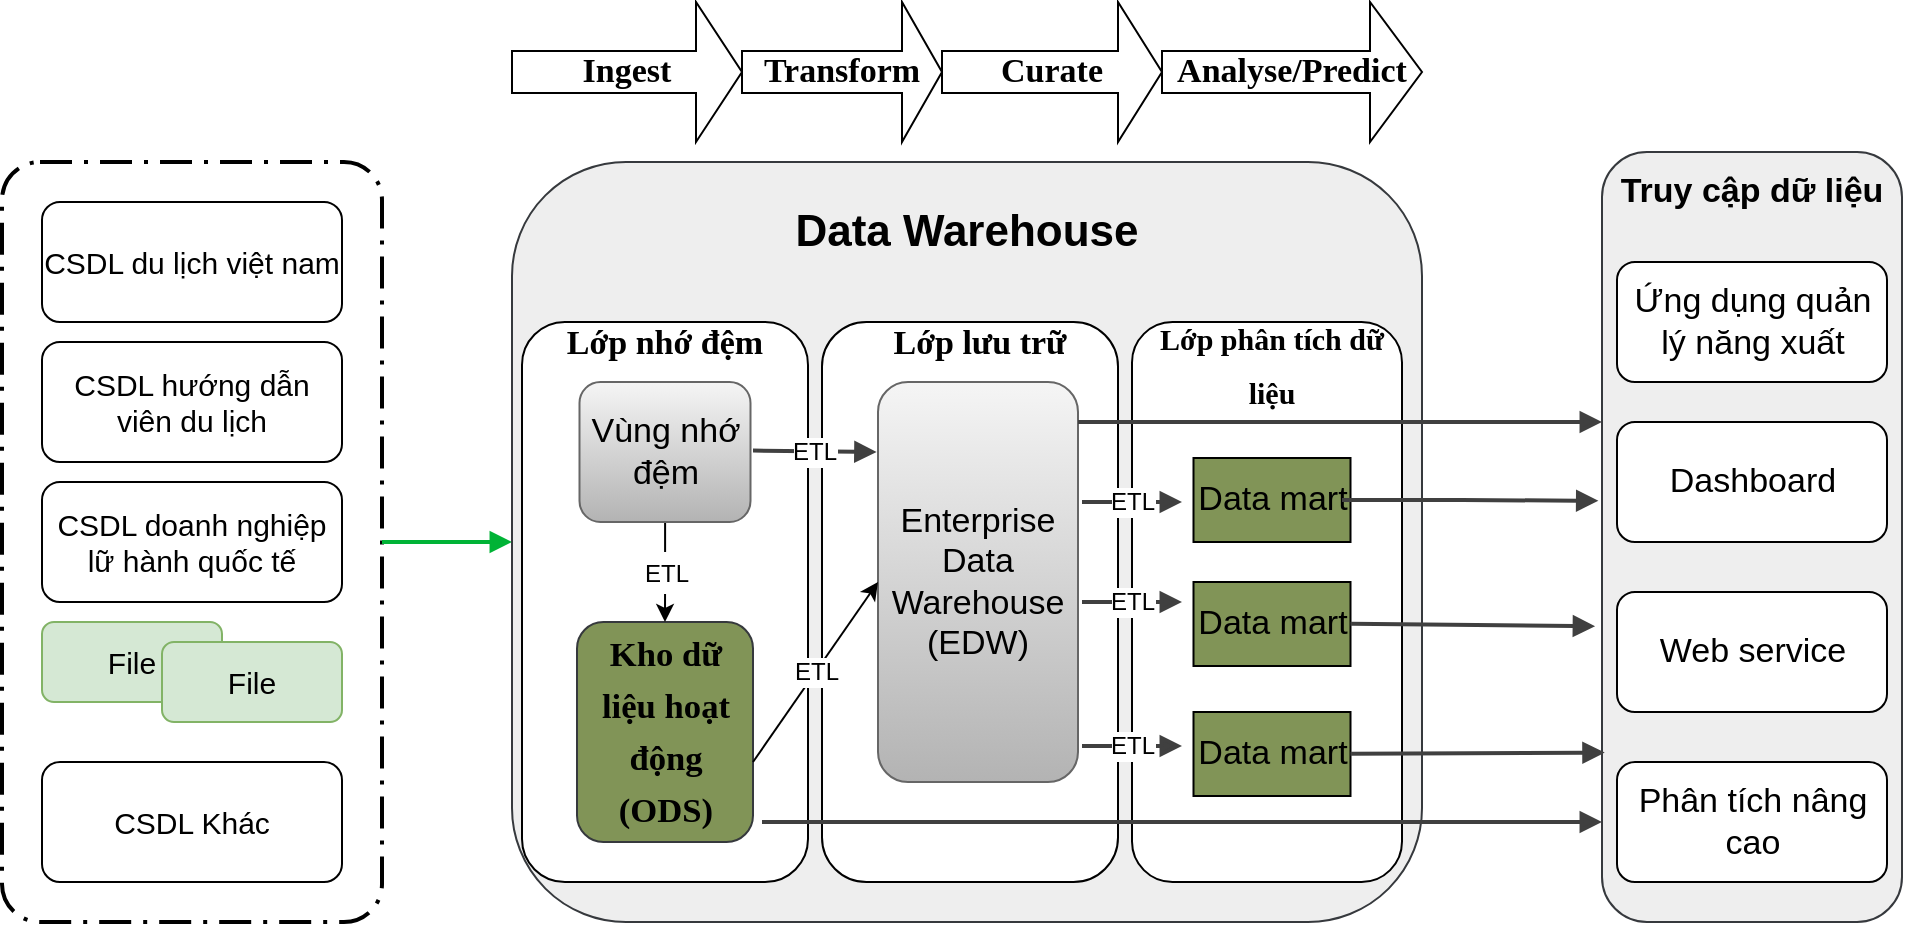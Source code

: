 <mxfile version="18.2.0" type="github">
  <diagram id="1Qcaf6288ehqlXWWsb9V" name="Page-1">
    <mxGraphModel dx="1379" dy="853" grid="1" gridSize="10" guides="1" tooltips="1" connect="1" arrows="1" fold="1" page="1" pageScale="1" pageWidth="850" pageHeight="1100" math="0" shadow="0">
      <root>
        <mxCell id="0" />
        <mxCell id="1" parent="0" />
        <mxCell id="yMdNidDc4UPwe0UghGcY-1" value="" style="points=[[0.25,0,0],[0.5,0,0],[0.75,0,0],[1,0.25,0],[1,0.5,0],[1,0.75,0],[0.75,1,0],[0.5,1,0],[0.25,1,0],[0,0.75,0],[0,0.5,0],[0,0.25,0]];rounded=1;arcSize=10;dashed=1;strokeColor=#000000;fillColor=none;gradientColor=none;dashPattern=8 3 1 3;strokeWidth=2;fontStyle=1;fontSize=20;" parent="1" vertex="1">
          <mxGeometry x="40" y="120" width="190" height="380" as="geometry" />
        </mxCell>
        <mxCell id="yMdNidDc4UPwe0UghGcY-2" value="" style="edgeStyle=none;rounded=0;html=1;jettySize=auto;orthogonalLoop=1;strokeColor=#00B336;strokeWidth=2;fontColor=#000000;jumpStyle=none;endArrow=block;endFill=1;startArrow=none;" parent="1" source="yMdNidDc4UPwe0UghGcY-1" edge="1">
          <mxGeometry width="100" relative="1" as="geometry">
            <mxPoint x="230" y="310" as="sourcePoint" />
            <mxPoint x="295" y="310" as="targetPoint" />
          </mxGeometry>
        </mxCell>
        <mxCell id="yMdNidDc4UPwe0UghGcY-3" value="" style="rounded=1;whiteSpace=wrap;html=1;fillColor=#eeeeee;strokeColor=#36393d;" parent="1" vertex="1">
          <mxGeometry x="295" y="120" width="455" height="380" as="geometry" />
        </mxCell>
        <mxCell id="yMdNidDc4UPwe0UghGcY-4" value="&lt;font style=&quot;font-size: 22px&quot;&gt;&lt;b&gt;Data Warehouse&lt;/b&gt;&lt;/font&gt;" style="text;html=1;strokeColor=none;fillColor=none;align=center;verticalAlign=middle;whiteSpace=wrap;rounded=0;" parent="1" vertex="1">
          <mxGeometry x="315" y="140" width="415" height="30" as="geometry" />
        </mxCell>
        <mxCell id="yMdNidDc4UPwe0UghGcY-5" value="" style="rounded=1;whiteSpace=wrap;html=1;fontSize=22;" parent="1" vertex="1">
          <mxGeometry x="300" y="200" width="143" height="280" as="geometry" />
        </mxCell>
        <mxCell id="yMdNidDc4UPwe0UghGcY-6" value="&lt;font size=&quot;1&quot; face=&quot;Times New Roman&quot;&gt;&lt;b style=&quot;font-size: 17px;&quot;&gt;Lớp nhớ đệm&lt;/b&gt;&lt;/font&gt;" style="text;html=1;strokeColor=none;fillColor=none;align=center;verticalAlign=middle;whiteSpace=wrap;rounded=0;fontSize=22;" parent="1" vertex="1">
          <mxGeometry x="320" y="200" width="103" height="18" as="geometry" />
        </mxCell>
        <mxCell id="yMdNidDc4UPwe0UghGcY-7" value="&lt;span style=&quot;font-size: 13pt; line-height: 150%; font-family: &amp;quot;Times New Roman&amp;quot;, serif;&quot;&gt;&lt;b&gt;Kho dữ liệu hoạt động (ODS)&lt;/b&gt;&lt;/span&gt;" style="rounded=1;whiteSpace=wrap;html=1;fontFamily=Times New Roman;fontSize=14;fillColor=#819457;strokeColor=#36393d;" parent="1" vertex="1">
          <mxGeometry x="327.5" y="350" width="88" height="110" as="geometry" />
        </mxCell>
        <mxCell id="yMdNidDc4UPwe0UghGcY-8" value="" style="rounded=1;whiteSpace=wrap;html=1;fontSize=22;" parent="1" vertex="1">
          <mxGeometry x="450" y="200" width="148" height="280" as="geometry" />
        </mxCell>
        <mxCell id="yMdNidDc4UPwe0UghGcY-9" value="&lt;font size=&quot;1&quot; face=&quot;Times New Roman&quot;&gt;&lt;b style=&quot;font-size: 17px;&quot;&gt;Lớp lưu trữ&lt;/b&gt;&lt;/font&gt;" style="text;html=1;strokeColor=none;fillColor=none;align=center;verticalAlign=middle;whiteSpace=wrap;rounded=0;fontSize=22;" parent="1" vertex="1">
          <mxGeometry x="480" y="194" width="98" height="30" as="geometry" />
        </mxCell>
        <mxCell id="yMdNidDc4UPwe0UghGcY-10" value="" style="rounded=1;whiteSpace=wrap;html=1;fontSize=22;" parent="1" vertex="1">
          <mxGeometry x="605" y="200" width="135" height="280" as="geometry" />
        </mxCell>
        <mxCell id="yMdNidDc4UPwe0UghGcY-11" value="&lt;font size=&quot;1&quot; face=&quot;Times New Roman&quot;&gt;&lt;b style=&quot;font-size: 15px;&quot;&gt;Lớp phân tích dữ liệu&lt;/b&gt;&lt;/font&gt;" style="text;html=1;strokeColor=none;fillColor=none;align=center;verticalAlign=middle;whiteSpace=wrap;rounded=0;fontSize=22;" parent="1" vertex="1">
          <mxGeometry x="610" y="210" width="130" height="20" as="geometry" />
        </mxCell>
        <mxCell id="yMdNidDc4UPwe0UghGcY-12" value="&lt;b&gt;&lt;font style=&quot;font-size: 17px;&quot;&gt;Ingest&lt;/font&gt;&lt;/b&gt;" style="shape=singleArrow;whiteSpace=wrap;html=1;fontFamily=Times New Roman;fontSize=14;" parent="1" vertex="1">
          <mxGeometry x="295" y="40" width="115" height="70" as="geometry" />
        </mxCell>
        <mxCell id="yMdNidDc4UPwe0UghGcY-13" value="&lt;b&gt;&lt;font style=&quot;font-size: 17px;&quot;&gt;Transform&lt;/font&gt;&lt;/b&gt;" style="shape=singleArrow;whiteSpace=wrap;html=1;fontFamily=Times New Roman;fontSize=14;" parent="1" vertex="1">
          <mxGeometry x="410" y="40" width="100" height="70" as="geometry" />
        </mxCell>
        <mxCell id="yMdNidDc4UPwe0UghGcY-14" value="&lt;b&gt;&lt;font style=&quot;font-size: 17px;&quot;&gt;Curate&lt;/font&gt;&lt;/b&gt;" style="shape=singleArrow;whiteSpace=wrap;html=1;fontFamily=Times New Roman;fontSize=14;" parent="1" vertex="1">
          <mxGeometry x="510" y="40" width="110" height="70" as="geometry" />
        </mxCell>
        <mxCell id="yMdNidDc4UPwe0UghGcY-15" value="&lt;b&gt;&lt;font style=&quot;font-size: 17px;&quot;&gt;Analyse/Predict&lt;/font&gt;&lt;/b&gt;" style="shape=singleArrow;whiteSpace=wrap;html=1;fontFamily=Times New Roman;fontSize=14;" parent="1" vertex="1">
          <mxGeometry x="620" y="40" width="130" height="70" as="geometry" />
        </mxCell>
        <mxCell id="yMdNidDc4UPwe0UghGcY-16" value="&lt;font style=&quot;font-size: 12px;&quot;&gt;ETL&lt;/font&gt;" style="edgeStyle=orthogonalEdgeStyle;rounded=0;orthogonalLoop=1;jettySize=auto;html=1;entryX=0.5;entryY=0;entryDx=0;entryDy=0;fontSize=17;" parent="1" source="yMdNidDc4UPwe0UghGcY-17" target="yMdNidDc4UPwe0UghGcY-7" edge="1">
          <mxGeometry relative="1" as="geometry" />
        </mxCell>
        <mxCell id="yMdNidDc4UPwe0UghGcY-17" value="Vùng nhớ đệm" style="rounded=1;whiteSpace=wrap;html=1;fontSize=17;fillColor=#f5f5f5;gradientColor=#b3b3b3;strokeColor=#666666;" parent="1" vertex="1">
          <mxGeometry x="328.75" y="230" width="85.5" height="70" as="geometry" />
        </mxCell>
        <mxCell id="yMdNidDc4UPwe0UghGcY-18" value="Enterprise Data Warehouse (EDW)" style="rounded=1;whiteSpace=wrap;html=1;fontSize=17;fillColor=#f5f5f5;gradientColor=#b3b3b3;strokeColor=#666666;" parent="1" vertex="1">
          <mxGeometry x="478" y="230" width="100" height="200" as="geometry" />
        </mxCell>
        <mxCell id="yMdNidDc4UPwe0UghGcY-19" value="" style="rounded=1;whiteSpace=wrap;html=1;fontSize=17;fillColor=#eeeeee;strokeColor=#36393d;" parent="1" vertex="1">
          <mxGeometry x="840" y="115" width="150" height="385" as="geometry" />
        </mxCell>
        <mxCell id="yMdNidDc4UPwe0UghGcY-20" value="&lt;b&gt;Truy cập dữ liệu&lt;/b&gt;" style="text;html=1;strokeColor=none;fillColor=none;align=center;verticalAlign=middle;whiteSpace=wrap;rounded=0;fontSize=17;" parent="1" vertex="1">
          <mxGeometry x="845" y="120" width="140" height="30" as="geometry" />
        </mxCell>
        <mxCell id="yMdNidDc4UPwe0UghGcY-21" value="Ứng dụng quản lý năng xuất" style="rounded=1;whiteSpace=wrap;html=1;fontSize=17;" parent="1" vertex="1">
          <mxGeometry x="847.5" y="170" width="135" height="60" as="geometry" />
        </mxCell>
        <mxCell id="yMdNidDc4UPwe0UghGcY-22" value="Dashboard" style="rounded=1;whiteSpace=wrap;html=1;fontSize=17;" parent="1" vertex="1">
          <mxGeometry x="847.5" y="250" width="135" height="60" as="geometry" />
        </mxCell>
        <mxCell id="yMdNidDc4UPwe0UghGcY-23" value="Web service" style="rounded=1;whiteSpace=wrap;html=1;fontSize=17;" parent="1" vertex="1">
          <mxGeometry x="847.5" y="335" width="135" height="60" as="geometry" />
        </mxCell>
        <mxCell id="yMdNidDc4UPwe0UghGcY-24" value="Phân tích nâng cao" style="rounded=1;whiteSpace=wrap;html=1;fontSize=17;" parent="1" vertex="1">
          <mxGeometry x="847.5" y="420" width="135" height="60" as="geometry" />
        </mxCell>
        <mxCell id="yMdNidDc4UPwe0UghGcY-25" value="ETL" style="endArrow=classic;html=1;rounded=0;fontSize=12;entryX=0;entryY=0.5;entryDx=0;entryDy=0;" parent="1" target="yMdNidDc4UPwe0UghGcY-18" edge="1">
          <mxGeometry width="50" height="50" relative="1" as="geometry">
            <mxPoint x="415.5" y="420" as="sourcePoint" />
            <mxPoint x="465.5" y="370" as="targetPoint" />
          </mxGeometry>
        </mxCell>
        <mxCell id="yMdNidDc4UPwe0UghGcY-26" value="" style="edgeStyle=none;rounded=0;html=1;jettySize=auto;orthogonalLoop=1;strokeColor=#404040;strokeWidth=2;fontColor=#000000;jumpStyle=none;endArrow=block;endFill=1;startArrow=none;fontSize=17;" parent="1" edge="1">
          <mxGeometry width="100" relative="1" as="geometry">
            <mxPoint x="420" y="450" as="sourcePoint" />
            <mxPoint x="840" y="450" as="targetPoint" />
          </mxGeometry>
        </mxCell>
        <mxCell id="yMdNidDc4UPwe0UghGcY-27" value="Data mart" style="rounded=0;whiteSpace=wrap;html=1;fontSize=17;fillColor=#819457;" parent="1" vertex="1">
          <mxGeometry x="635.75" y="268" width="78.5" height="42" as="geometry" />
        </mxCell>
        <mxCell id="yMdNidDc4UPwe0UghGcY-28" value="Data mart" style="rounded=0;whiteSpace=wrap;html=1;fontSize=17;fillColor=#819457;" parent="1" vertex="1">
          <mxGeometry x="635.75" y="330" width="78.5" height="42" as="geometry" />
        </mxCell>
        <mxCell id="yMdNidDc4UPwe0UghGcY-29" value="Data mart" style="rounded=0;whiteSpace=wrap;html=1;fontSize=17;fillColor=#819457;" parent="1" vertex="1">
          <mxGeometry x="635.75" y="395" width="78.5" height="42" as="geometry" />
        </mxCell>
        <mxCell id="yMdNidDc4UPwe0UghGcY-30" value="ETL" style="edgeStyle=none;rounded=0;html=1;jettySize=auto;orthogonalLoop=1;strokeColor=#404040;strokeWidth=2;fontColor=#000000;jumpStyle=none;endArrow=block;endFill=1;startArrow=none;fontSize=12;" parent="1" edge="1">
          <mxGeometry width="100" relative="1" as="geometry">
            <mxPoint x="580" y="290" as="sourcePoint" />
            <mxPoint x="630" y="290" as="targetPoint" />
          </mxGeometry>
        </mxCell>
        <mxCell id="yMdNidDc4UPwe0UghGcY-31" value="ETL" style="edgeStyle=none;rounded=0;html=1;jettySize=auto;orthogonalLoop=1;strokeColor=#404040;strokeWidth=2;fontColor=#000000;jumpStyle=none;endArrow=block;endFill=1;startArrow=none;fontSize=12;" parent="1" edge="1">
          <mxGeometry width="100" relative="1" as="geometry">
            <mxPoint x="580" y="340" as="sourcePoint" />
            <mxPoint x="630" y="340" as="targetPoint" />
          </mxGeometry>
        </mxCell>
        <mxCell id="yMdNidDc4UPwe0UghGcY-32" value="ETL" style="edgeStyle=none;rounded=0;html=1;jettySize=auto;orthogonalLoop=1;strokeColor=#404040;strokeWidth=2;fontColor=#000000;jumpStyle=none;endArrow=block;endFill=1;startArrow=none;fontSize=12;" parent="1" edge="1">
          <mxGeometry width="100" relative="1" as="geometry">
            <mxPoint x="580" y="412" as="sourcePoint" />
            <mxPoint x="630" y="412" as="targetPoint" />
          </mxGeometry>
        </mxCell>
        <mxCell id="yMdNidDc4UPwe0UghGcY-33" value="ETL" style="edgeStyle=none;rounded=0;html=1;jettySize=auto;orthogonalLoop=1;strokeColor=#404040;strokeWidth=2;fontColor=#000000;jumpStyle=none;endArrow=block;endFill=1;startArrow=none;fontSize=12;entryX=-0.007;entryY=0.175;entryDx=0;entryDy=0;entryPerimeter=0;" parent="1" target="yMdNidDc4UPwe0UghGcY-18" edge="1">
          <mxGeometry width="100" relative="1" as="geometry">
            <mxPoint x="415.5" y="264.29" as="sourcePoint" />
            <mxPoint x="470" y="264" as="targetPoint" />
          </mxGeometry>
        </mxCell>
        <mxCell id="yMdNidDc4UPwe0UghGcY-34" value="" style="edgeStyle=none;rounded=0;html=1;jettySize=auto;orthogonalLoop=1;strokeColor=#404040;strokeWidth=2;fontColor=#000000;jumpStyle=none;endArrow=block;endFill=1;startArrow=none;fontSize=17;" parent="1" edge="1">
          <mxGeometry width="100" relative="1" as="geometry">
            <mxPoint x="578" y="250" as="sourcePoint" />
            <mxPoint x="840" y="250" as="targetPoint" />
          </mxGeometry>
        </mxCell>
        <mxCell id="yMdNidDc4UPwe0UghGcY-35" value="" style="edgeStyle=none;rounded=0;html=1;entryX=-0.012;entryY=0.453;jettySize=auto;orthogonalLoop=1;strokeColor=#404040;strokeWidth=2;fontColor=#000000;jumpStyle=none;endArrow=block;endFill=1;startArrow=none;fontSize=17;entryDx=0;entryDy=0;entryPerimeter=0;" parent="1" target="yMdNidDc4UPwe0UghGcY-19" edge="1">
          <mxGeometry width="100" relative="1" as="geometry">
            <mxPoint x="710" y="289" as="sourcePoint" />
            <mxPoint x="820" y="290" as="targetPoint" />
            <Array as="points">
              <mxPoint x="740" y="289" />
              <mxPoint x="770" y="289" />
            </Array>
          </mxGeometry>
        </mxCell>
        <mxCell id="yMdNidDc4UPwe0UghGcY-36" value="" style="edgeStyle=none;rounded=0;html=1;entryX=-0.023;entryY=0.616;jettySize=auto;orthogonalLoop=1;strokeColor=#404040;strokeWidth=2;fontColor=#000000;jumpStyle=none;endArrow=block;endFill=1;startArrow=none;fontSize=17;entryDx=0;entryDy=0;entryPerimeter=0;" parent="1" target="yMdNidDc4UPwe0UghGcY-19" edge="1">
          <mxGeometry width="100" relative="1" as="geometry">
            <mxPoint x="714.25" y="350.88" as="sourcePoint" />
            <mxPoint x="832.45" y="350.285" as="targetPoint" />
          </mxGeometry>
        </mxCell>
        <mxCell id="yMdNidDc4UPwe0UghGcY-37" value="" style="edgeStyle=none;rounded=0;html=1;entryX=0.009;entryY=0.78;jettySize=auto;orthogonalLoop=1;strokeColor=#404040;strokeWidth=2;fontColor=#000000;jumpStyle=none;endArrow=block;endFill=1;startArrow=none;fontSize=17;entryDx=0;entryDy=0;entryPerimeter=0;" parent="1" target="yMdNidDc4UPwe0UghGcY-19" edge="1">
          <mxGeometry width="100" relative="1" as="geometry">
            <mxPoint x="714.25" y="415.88" as="sourcePoint" />
            <mxPoint x="832.45" y="415.285" as="targetPoint" />
          </mxGeometry>
        </mxCell>
        <mxCell id="Q7ZKkyx1FFSHODyDmSPV-1" value="&lt;font style=&quot;font-size: 15px;&quot;&gt;CSDL du lịch việt nam&lt;/font&gt;" style="rounded=1;whiteSpace=wrap;html=1;" vertex="1" parent="1">
          <mxGeometry x="60" y="140" width="150" height="60" as="geometry" />
        </mxCell>
        <mxCell id="Q7ZKkyx1FFSHODyDmSPV-2" value="&lt;font style=&quot;font-size: 15px;&quot;&gt;CSDL hướng dẫn viên du lịch&lt;/font&gt;" style="rounded=1;whiteSpace=wrap;html=1;" vertex="1" parent="1">
          <mxGeometry x="60" y="210" width="150" height="60" as="geometry" />
        </mxCell>
        <mxCell id="Q7ZKkyx1FFSHODyDmSPV-3" value="&lt;font style=&quot;font-size: 15px;&quot;&gt;CSDL doanh nghiệp lữ hành quốc tế&lt;/font&gt;" style="rounded=1;whiteSpace=wrap;html=1;" vertex="1" parent="1">
          <mxGeometry x="60" y="280" width="150" height="60" as="geometry" />
        </mxCell>
        <mxCell id="Q7ZKkyx1FFSHODyDmSPV-4" value="&lt;font style=&quot;font-size: 15px;&quot;&gt;File&lt;/font&gt;" style="rounded=1;whiteSpace=wrap;html=1;fillColor=#d5e8d4;strokeColor=#82b366;" vertex="1" parent="1">
          <mxGeometry x="60" y="350" width="90" height="40" as="geometry" />
        </mxCell>
        <mxCell id="Q7ZKkyx1FFSHODyDmSPV-5" value="&lt;font style=&quot;font-size: 15px;&quot;&gt;CSDL Khác&lt;/font&gt;" style="rounded=1;whiteSpace=wrap;html=1;" vertex="1" parent="1">
          <mxGeometry x="60" y="420" width="150" height="60" as="geometry" />
        </mxCell>
        <mxCell id="Q7ZKkyx1FFSHODyDmSPV-6" value="&lt;font style=&quot;font-size: 15px;&quot;&gt;File&lt;/font&gt;" style="rounded=1;whiteSpace=wrap;html=1;fillColor=#d5e8d4;strokeColor=#82b366;" vertex="1" parent="1">
          <mxGeometry x="120" y="360" width="90" height="40" as="geometry" />
        </mxCell>
      </root>
    </mxGraphModel>
  </diagram>
</mxfile>

